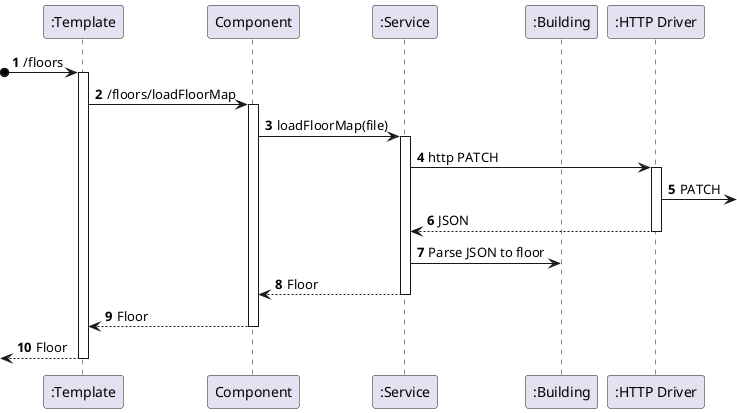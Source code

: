 @startuml

autonumber


participant ":Template" as Template
participant Component as Component
participant ":Service" as Service
participant ":Building" as Model
participant ":HTTP Driver" as HTTP

?o->Template: /floors
activate Template

Template -> Component: /floors/loadFloorMap
activate Component

Component -> Service: loadFloorMap(file)
activate Service

Service -> HTTP: http PATCH
activate HTTP
HTTP -> : PATCH
HTTP --> Service: JSON
deactivate HTTP

Service -> Model: Parse JSON to floor



Service --> Component:Floor 
deactivate Service

Component --> Template:Floor
deactivate Component

<--Template: Floor
deactivate Template


@enduml
